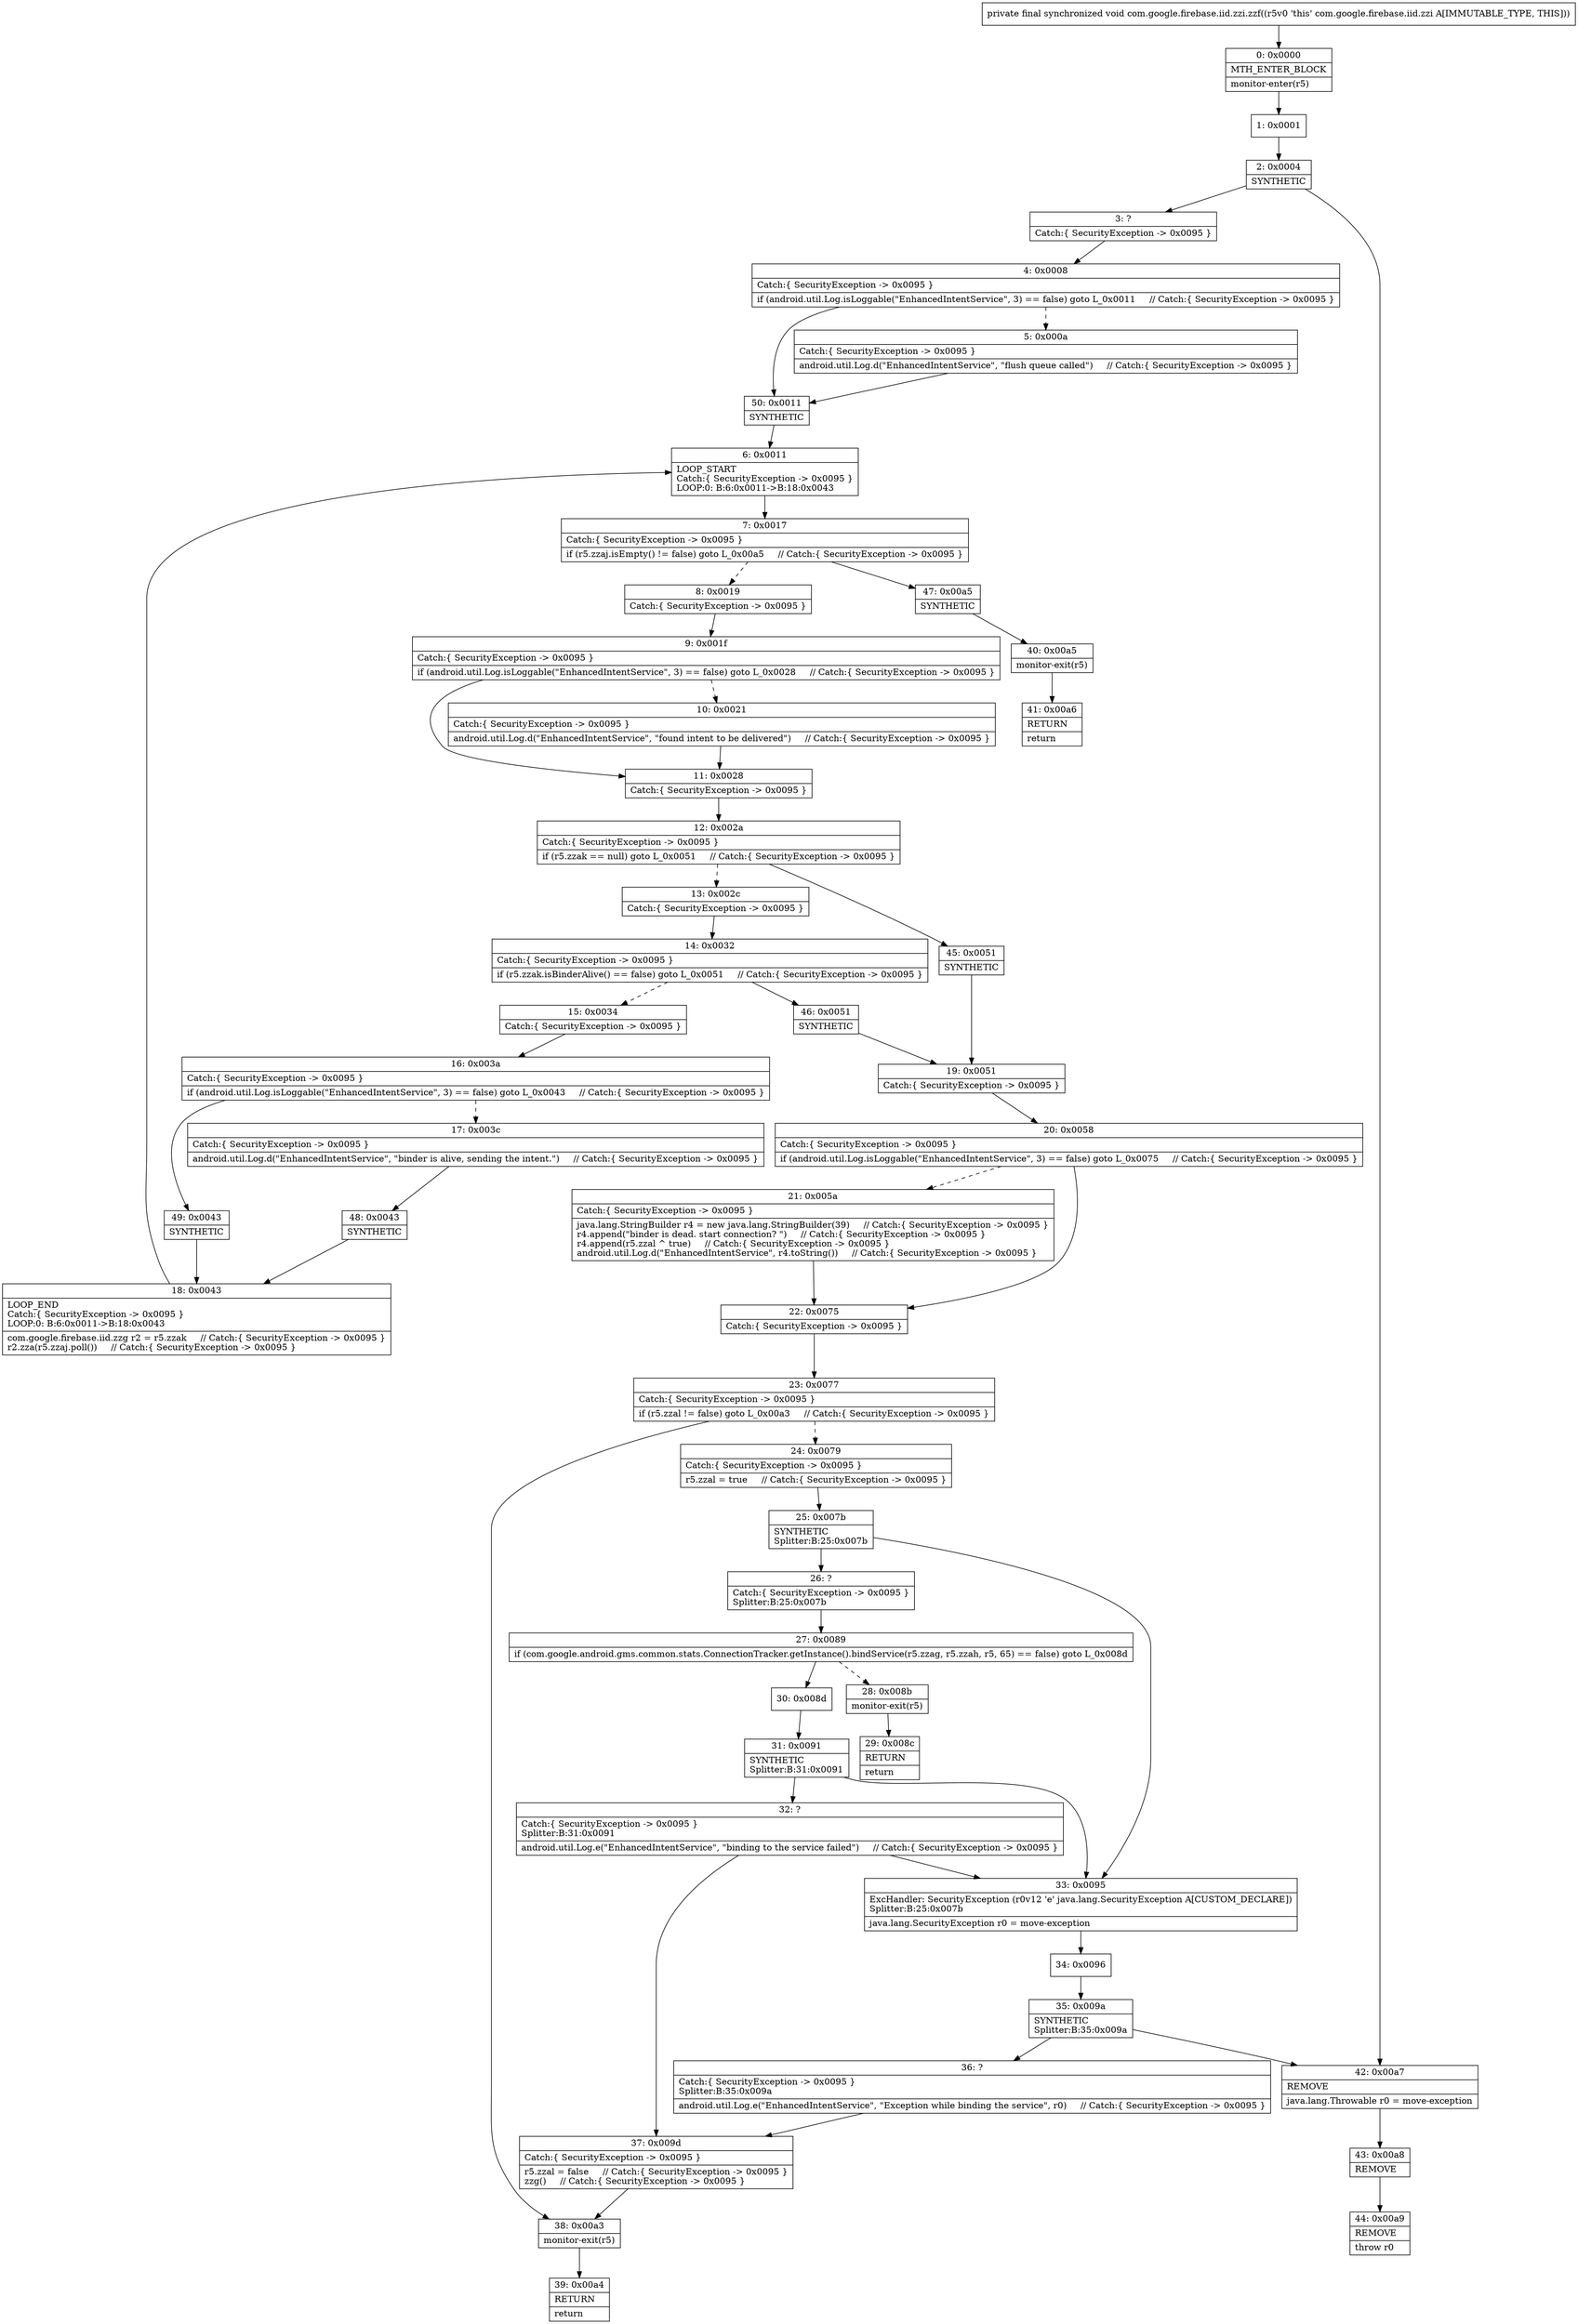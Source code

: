 digraph "CFG forcom.google.firebase.iid.zzi.zzf()V" {
Node_0 [shape=record,label="{0\:\ 0x0000|MTH_ENTER_BLOCK\l|monitor\-enter(r5)\l}"];
Node_1 [shape=record,label="{1\:\ 0x0001}"];
Node_2 [shape=record,label="{2\:\ 0x0004|SYNTHETIC\l}"];
Node_3 [shape=record,label="{3\:\ ?|Catch:\{ SecurityException \-\> 0x0095 \}\l}"];
Node_4 [shape=record,label="{4\:\ 0x0008|Catch:\{ SecurityException \-\> 0x0095 \}\l|if (android.util.Log.isLoggable(\"EnhancedIntentService\", 3) == false) goto L_0x0011     \/\/ Catch:\{ SecurityException \-\> 0x0095 \}\l}"];
Node_5 [shape=record,label="{5\:\ 0x000a|Catch:\{ SecurityException \-\> 0x0095 \}\l|android.util.Log.d(\"EnhancedIntentService\", \"flush queue called\")     \/\/ Catch:\{ SecurityException \-\> 0x0095 \}\l}"];
Node_6 [shape=record,label="{6\:\ 0x0011|LOOP_START\lCatch:\{ SecurityException \-\> 0x0095 \}\lLOOP:0: B:6:0x0011\-\>B:18:0x0043\l}"];
Node_7 [shape=record,label="{7\:\ 0x0017|Catch:\{ SecurityException \-\> 0x0095 \}\l|if (r5.zzaj.isEmpty() != false) goto L_0x00a5     \/\/ Catch:\{ SecurityException \-\> 0x0095 \}\l}"];
Node_8 [shape=record,label="{8\:\ 0x0019|Catch:\{ SecurityException \-\> 0x0095 \}\l}"];
Node_9 [shape=record,label="{9\:\ 0x001f|Catch:\{ SecurityException \-\> 0x0095 \}\l|if (android.util.Log.isLoggable(\"EnhancedIntentService\", 3) == false) goto L_0x0028     \/\/ Catch:\{ SecurityException \-\> 0x0095 \}\l}"];
Node_10 [shape=record,label="{10\:\ 0x0021|Catch:\{ SecurityException \-\> 0x0095 \}\l|android.util.Log.d(\"EnhancedIntentService\", \"found intent to be delivered\")     \/\/ Catch:\{ SecurityException \-\> 0x0095 \}\l}"];
Node_11 [shape=record,label="{11\:\ 0x0028|Catch:\{ SecurityException \-\> 0x0095 \}\l}"];
Node_12 [shape=record,label="{12\:\ 0x002a|Catch:\{ SecurityException \-\> 0x0095 \}\l|if (r5.zzak == null) goto L_0x0051     \/\/ Catch:\{ SecurityException \-\> 0x0095 \}\l}"];
Node_13 [shape=record,label="{13\:\ 0x002c|Catch:\{ SecurityException \-\> 0x0095 \}\l}"];
Node_14 [shape=record,label="{14\:\ 0x0032|Catch:\{ SecurityException \-\> 0x0095 \}\l|if (r5.zzak.isBinderAlive() == false) goto L_0x0051     \/\/ Catch:\{ SecurityException \-\> 0x0095 \}\l}"];
Node_15 [shape=record,label="{15\:\ 0x0034|Catch:\{ SecurityException \-\> 0x0095 \}\l}"];
Node_16 [shape=record,label="{16\:\ 0x003a|Catch:\{ SecurityException \-\> 0x0095 \}\l|if (android.util.Log.isLoggable(\"EnhancedIntentService\", 3) == false) goto L_0x0043     \/\/ Catch:\{ SecurityException \-\> 0x0095 \}\l}"];
Node_17 [shape=record,label="{17\:\ 0x003c|Catch:\{ SecurityException \-\> 0x0095 \}\l|android.util.Log.d(\"EnhancedIntentService\", \"binder is alive, sending the intent.\")     \/\/ Catch:\{ SecurityException \-\> 0x0095 \}\l}"];
Node_18 [shape=record,label="{18\:\ 0x0043|LOOP_END\lCatch:\{ SecurityException \-\> 0x0095 \}\lLOOP:0: B:6:0x0011\-\>B:18:0x0043\l|com.google.firebase.iid.zzg r2 = r5.zzak     \/\/ Catch:\{ SecurityException \-\> 0x0095 \}\lr2.zza(r5.zzaj.poll())     \/\/ Catch:\{ SecurityException \-\> 0x0095 \}\l}"];
Node_19 [shape=record,label="{19\:\ 0x0051|Catch:\{ SecurityException \-\> 0x0095 \}\l}"];
Node_20 [shape=record,label="{20\:\ 0x0058|Catch:\{ SecurityException \-\> 0x0095 \}\l|if (android.util.Log.isLoggable(\"EnhancedIntentService\", 3) == false) goto L_0x0075     \/\/ Catch:\{ SecurityException \-\> 0x0095 \}\l}"];
Node_21 [shape=record,label="{21\:\ 0x005a|Catch:\{ SecurityException \-\> 0x0095 \}\l|java.lang.StringBuilder r4 = new java.lang.StringBuilder(39)     \/\/ Catch:\{ SecurityException \-\> 0x0095 \}\lr4.append(\"binder is dead. start connection? \")     \/\/ Catch:\{ SecurityException \-\> 0x0095 \}\lr4.append(r5.zzal ^ true)     \/\/ Catch:\{ SecurityException \-\> 0x0095 \}\landroid.util.Log.d(\"EnhancedIntentService\", r4.toString())     \/\/ Catch:\{ SecurityException \-\> 0x0095 \}\l}"];
Node_22 [shape=record,label="{22\:\ 0x0075|Catch:\{ SecurityException \-\> 0x0095 \}\l}"];
Node_23 [shape=record,label="{23\:\ 0x0077|Catch:\{ SecurityException \-\> 0x0095 \}\l|if (r5.zzal != false) goto L_0x00a3     \/\/ Catch:\{ SecurityException \-\> 0x0095 \}\l}"];
Node_24 [shape=record,label="{24\:\ 0x0079|Catch:\{ SecurityException \-\> 0x0095 \}\l|r5.zzal = true     \/\/ Catch:\{ SecurityException \-\> 0x0095 \}\l}"];
Node_25 [shape=record,label="{25\:\ 0x007b|SYNTHETIC\lSplitter:B:25:0x007b\l}"];
Node_26 [shape=record,label="{26\:\ ?|Catch:\{ SecurityException \-\> 0x0095 \}\lSplitter:B:25:0x007b\l}"];
Node_27 [shape=record,label="{27\:\ 0x0089|if (com.google.android.gms.common.stats.ConnectionTracker.getInstance().bindService(r5.zzag, r5.zzah, r5, 65) == false) goto L_0x008d\l}"];
Node_28 [shape=record,label="{28\:\ 0x008b|monitor\-exit(r5)\l}"];
Node_29 [shape=record,label="{29\:\ 0x008c|RETURN\l|return\l}"];
Node_30 [shape=record,label="{30\:\ 0x008d}"];
Node_31 [shape=record,label="{31\:\ 0x0091|SYNTHETIC\lSplitter:B:31:0x0091\l}"];
Node_32 [shape=record,label="{32\:\ ?|Catch:\{ SecurityException \-\> 0x0095 \}\lSplitter:B:31:0x0091\l|android.util.Log.e(\"EnhancedIntentService\", \"binding to the service failed\")     \/\/ Catch:\{ SecurityException \-\> 0x0095 \}\l}"];
Node_33 [shape=record,label="{33\:\ 0x0095|ExcHandler: SecurityException (r0v12 'e' java.lang.SecurityException A[CUSTOM_DECLARE])\lSplitter:B:25:0x007b\l|java.lang.SecurityException r0 = move\-exception\l}"];
Node_34 [shape=record,label="{34\:\ 0x0096}"];
Node_35 [shape=record,label="{35\:\ 0x009a|SYNTHETIC\lSplitter:B:35:0x009a\l}"];
Node_36 [shape=record,label="{36\:\ ?|Catch:\{ SecurityException \-\> 0x0095 \}\lSplitter:B:35:0x009a\l|android.util.Log.e(\"EnhancedIntentService\", \"Exception while binding the service\", r0)     \/\/ Catch:\{ SecurityException \-\> 0x0095 \}\l}"];
Node_37 [shape=record,label="{37\:\ 0x009d|Catch:\{ SecurityException \-\> 0x0095 \}\l|r5.zzal = false     \/\/ Catch:\{ SecurityException \-\> 0x0095 \}\lzzg()     \/\/ Catch:\{ SecurityException \-\> 0x0095 \}\l}"];
Node_38 [shape=record,label="{38\:\ 0x00a3|monitor\-exit(r5)\l}"];
Node_39 [shape=record,label="{39\:\ 0x00a4|RETURN\l|return\l}"];
Node_40 [shape=record,label="{40\:\ 0x00a5|monitor\-exit(r5)\l}"];
Node_41 [shape=record,label="{41\:\ 0x00a6|RETURN\l|return\l}"];
Node_42 [shape=record,label="{42\:\ 0x00a7|REMOVE\l|java.lang.Throwable r0 = move\-exception\l}"];
Node_43 [shape=record,label="{43\:\ 0x00a8|REMOVE\l}"];
Node_44 [shape=record,label="{44\:\ 0x00a9|REMOVE\l|throw r0\l}"];
Node_45 [shape=record,label="{45\:\ 0x0051|SYNTHETIC\l}"];
Node_46 [shape=record,label="{46\:\ 0x0051|SYNTHETIC\l}"];
Node_47 [shape=record,label="{47\:\ 0x00a5|SYNTHETIC\l}"];
Node_48 [shape=record,label="{48\:\ 0x0043|SYNTHETIC\l}"];
Node_49 [shape=record,label="{49\:\ 0x0043|SYNTHETIC\l}"];
Node_50 [shape=record,label="{50\:\ 0x0011|SYNTHETIC\l}"];
MethodNode[shape=record,label="{private final synchronized void com.google.firebase.iid.zzi.zzf((r5v0 'this' com.google.firebase.iid.zzi A[IMMUTABLE_TYPE, THIS])) }"];
MethodNode -> Node_0;
Node_0 -> Node_1;
Node_1 -> Node_2;
Node_2 -> Node_3;
Node_2 -> Node_42;
Node_3 -> Node_4;
Node_4 -> Node_5[style=dashed];
Node_4 -> Node_50;
Node_5 -> Node_50;
Node_6 -> Node_7;
Node_7 -> Node_8[style=dashed];
Node_7 -> Node_47;
Node_8 -> Node_9;
Node_9 -> Node_10[style=dashed];
Node_9 -> Node_11;
Node_10 -> Node_11;
Node_11 -> Node_12;
Node_12 -> Node_13[style=dashed];
Node_12 -> Node_45;
Node_13 -> Node_14;
Node_14 -> Node_15[style=dashed];
Node_14 -> Node_46;
Node_15 -> Node_16;
Node_16 -> Node_17[style=dashed];
Node_16 -> Node_49;
Node_17 -> Node_48;
Node_18 -> Node_6;
Node_19 -> Node_20;
Node_20 -> Node_21[style=dashed];
Node_20 -> Node_22;
Node_21 -> Node_22;
Node_22 -> Node_23;
Node_23 -> Node_24[style=dashed];
Node_23 -> Node_38;
Node_24 -> Node_25;
Node_25 -> Node_26;
Node_25 -> Node_33;
Node_26 -> Node_27;
Node_27 -> Node_28[style=dashed];
Node_27 -> Node_30;
Node_28 -> Node_29;
Node_30 -> Node_31;
Node_31 -> Node_32;
Node_31 -> Node_33;
Node_32 -> Node_33;
Node_32 -> Node_37;
Node_33 -> Node_34;
Node_34 -> Node_35;
Node_35 -> Node_36;
Node_35 -> Node_42;
Node_36 -> Node_37;
Node_37 -> Node_38;
Node_38 -> Node_39;
Node_40 -> Node_41;
Node_42 -> Node_43;
Node_43 -> Node_44;
Node_45 -> Node_19;
Node_46 -> Node_19;
Node_47 -> Node_40;
Node_48 -> Node_18;
Node_49 -> Node_18;
Node_50 -> Node_6;
}

